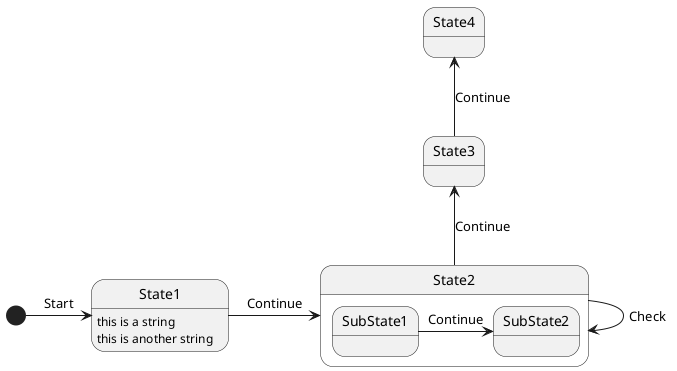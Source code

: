 @startuml
'stateless namespace EtAlii.Generators.Stateless.Tests
'stateless class MyNestedStateMachine1Base
'stateless generate partial
'stateless using System.Text

[*] -> State1 << (string name) >> : Start
State1 : this is a string
State1 : this is another string
State1 -> State2 : Continue
state State2 {
    State2 -> State2 << (string name) >> : Check
    SubState1 -> SubState2 : Continue
}
State2 -up-> State3 : Continue
State3 -up-> State4 << async >> : Continue
@enduml
